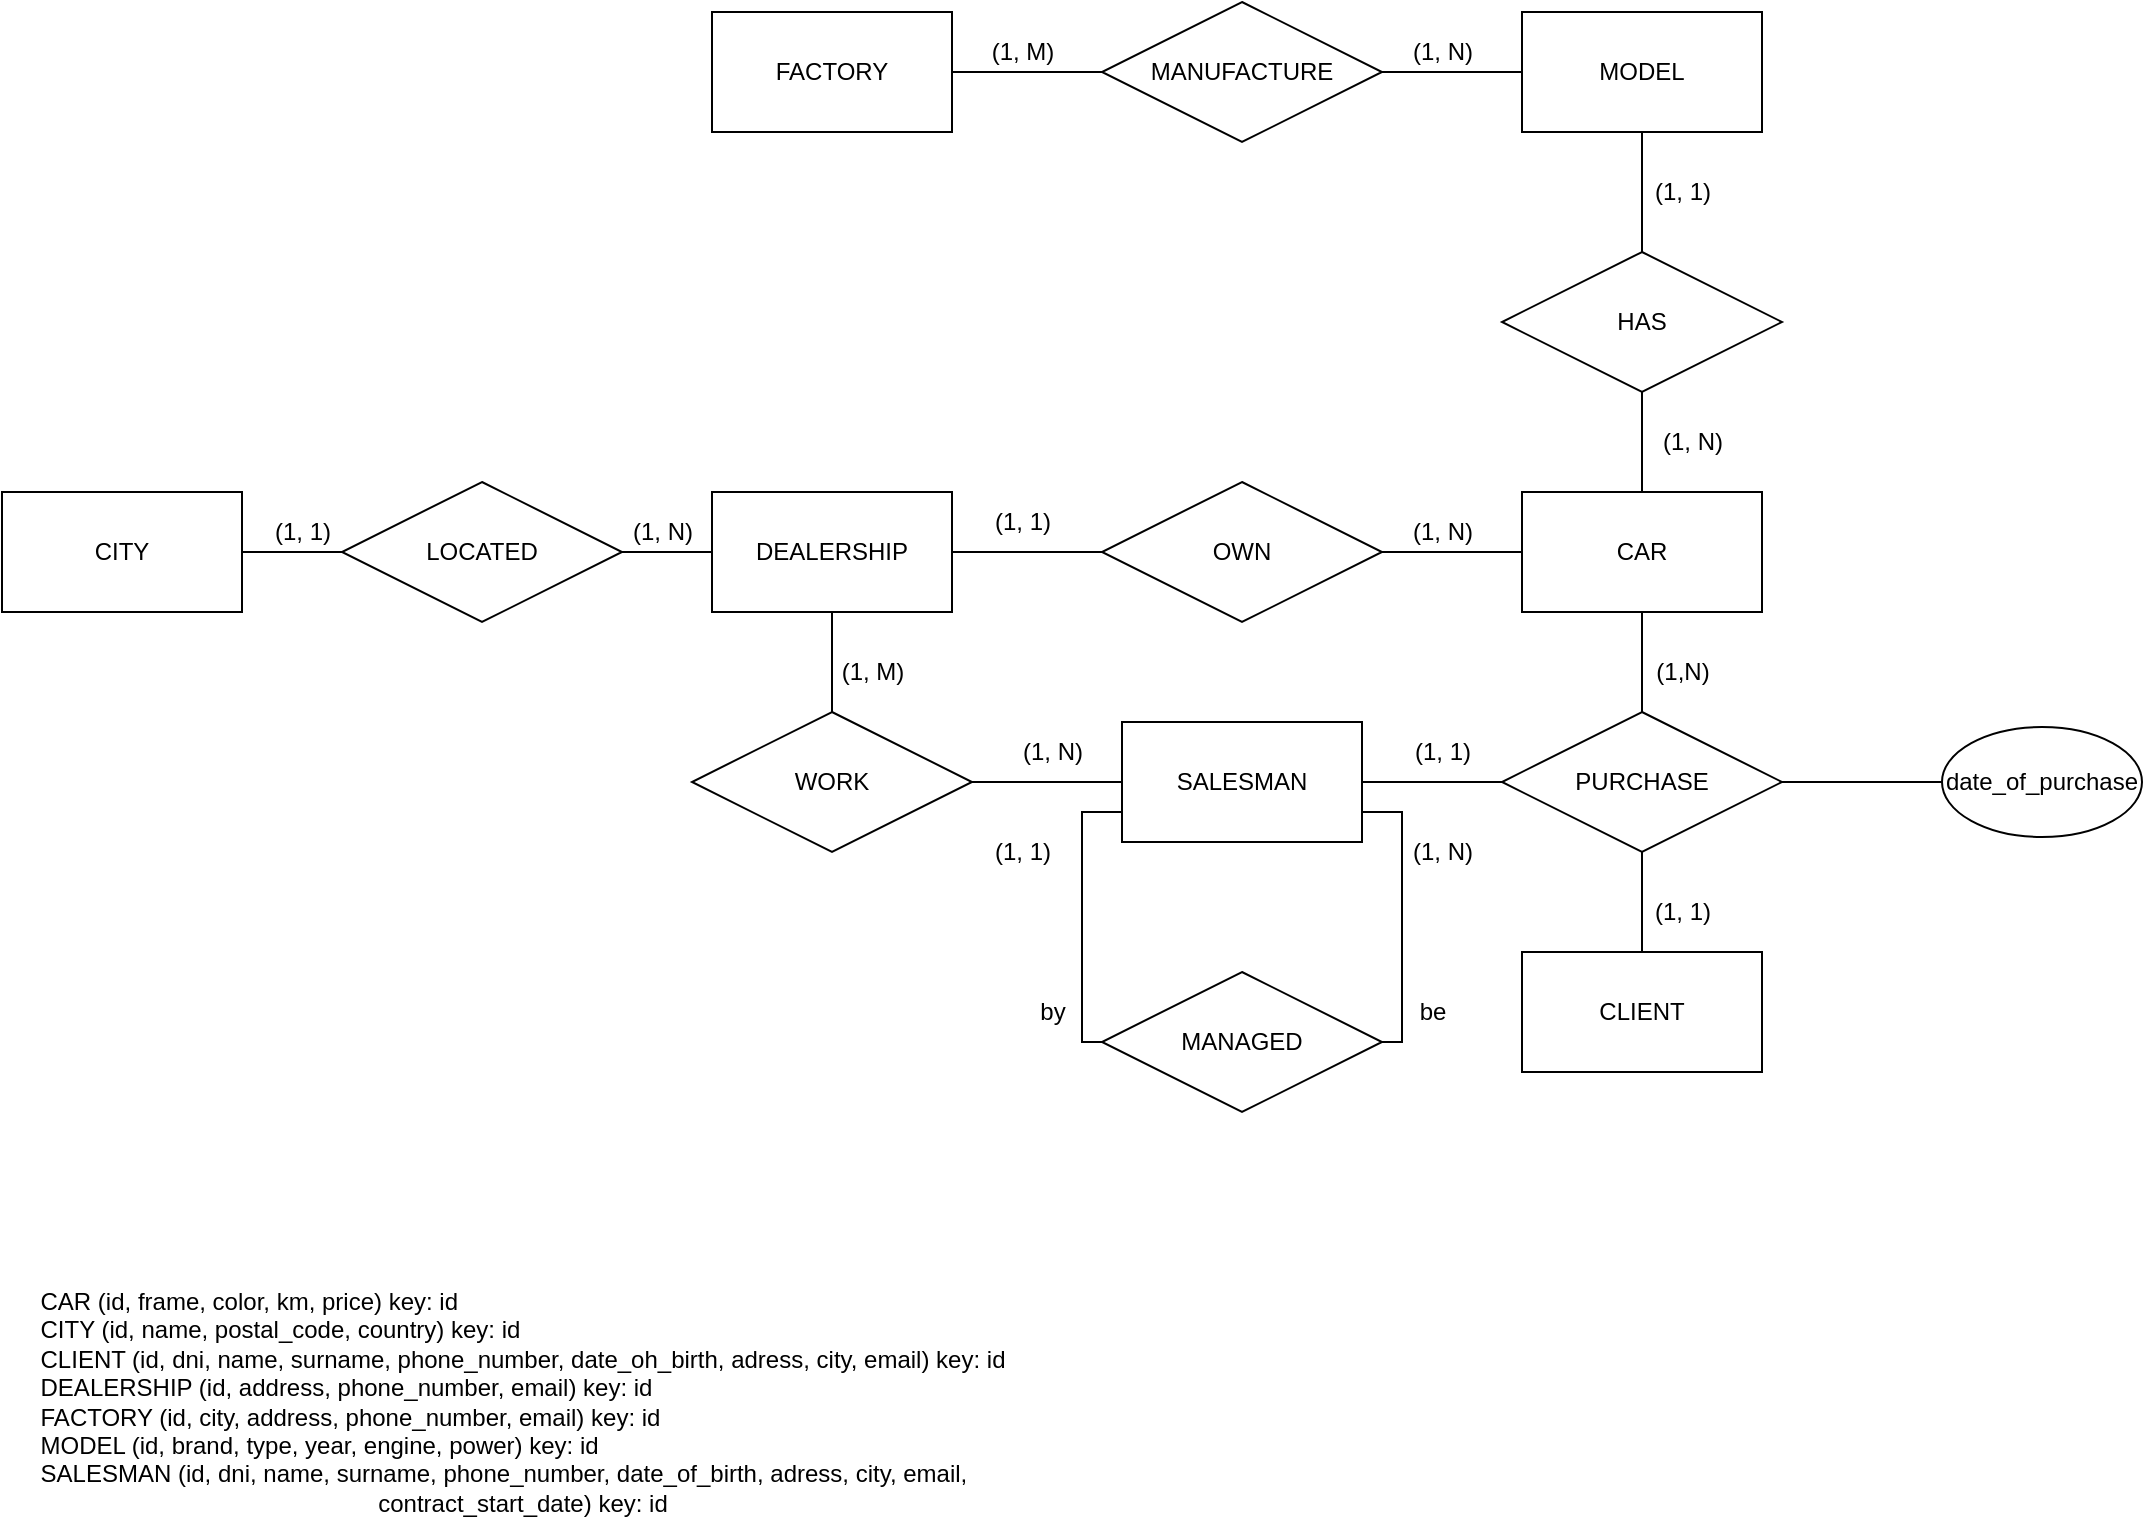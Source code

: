 <mxfile version="20.6.0" type="google"><diagram id="G_J_mvDWH4-E7bLSPWyH" name="Página-1"><mxGraphModel grid="1" page="1" gridSize="10" guides="1" tooltips="1" connect="1" arrows="1" fold="1" pageScale="1" pageWidth="827" pageHeight="1169" math="0" shadow="0"><root><mxCell id="0"/><mxCell id="1" parent="0"/><mxCell id="7lAnNetaSjQ9VGc9gMRk-36" style="edgeStyle=orthogonalEdgeStyle;rounded=0;orthogonalLoop=1;jettySize=auto;html=1;exitX=1;exitY=0.5;exitDx=0;exitDy=0;entryX=0;entryY=0.5;entryDx=0;entryDy=0;endArrow=none;endFill=0;" edge="1" parent="1" source="7lAnNetaSjQ9VGc9gMRk-1" target="7lAnNetaSjQ9VGc9gMRk-19"><mxGeometry relative="1" as="geometry"/></mxCell><mxCell id="7lAnNetaSjQ9VGc9gMRk-37" style="edgeStyle=orthogonalEdgeStyle;rounded=0;orthogonalLoop=1;jettySize=auto;html=1;exitX=0;exitY=0.75;exitDx=0;exitDy=0;entryX=0;entryY=0.5;entryDx=0;entryDy=0;endArrow=none;endFill=0;" edge="1" parent="1" source="7lAnNetaSjQ9VGc9gMRk-1" target="7lAnNetaSjQ9VGc9gMRk-32"><mxGeometry relative="1" as="geometry"/></mxCell><mxCell id="7lAnNetaSjQ9VGc9gMRk-38" style="edgeStyle=orthogonalEdgeStyle;rounded=0;orthogonalLoop=1;jettySize=auto;html=1;exitX=1;exitY=0.75;exitDx=0;exitDy=0;entryX=1;entryY=0.5;entryDx=0;entryDy=0;endArrow=none;endFill=0;" edge="1" parent="1" source="7lAnNetaSjQ9VGc9gMRk-1" target="7lAnNetaSjQ9VGc9gMRk-32"><mxGeometry relative="1" as="geometry"><Array as="points"><mxPoint x="750" y="390"/><mxPoint x="750" y="505"/></Array></mxGeometry></mxCell><mxCell id="7lAnNetaSjQ9VGc9gMRk-1" value="SALESMAN" style="rounded=0;whiteSpace=wrap;html=1;" vertex="1" parent="1"><mxGeometry x="610" y="345" width="120" height="60" as="geometry"/></mxCell><mxCell id="7lAnNetaSjQ9VGc9gMRk-43" style="edgeStyle=orthogonalEdgeStyle;rounded=0;orthogonalLoop=1;jettySize=auto;html=1;exitX=0.5;exitY=0;exitDx=0;exitDy=0;entryX=0.5;entryY=1;entryDx=0;entryDy=0;endArrow=none;endFill=0;" edge="1" parent="1" source="7lAnNetaSjQ9VGc9gMRk-2" target="7lAnNetaSjQ9VGc9gMRk-42"><mxGeometry relative="1" as="geometry"/></mxCell><mxCell id="7lAnNetaSjQ9VGc9gMRk-2" value="CAR" style="rounded=0;whiteSpace=wrap;html=1;" vertex="1" parent="1"><mxGeometry x="810" y="230" width="120" height="60" as="geometry"/></mxCell><mxCell id="7lAnNetaSjQ9VGc9gMRk-20" style="edgeStyle=orthogonalEdgeStyle;rounded=0;orthogonalLoop=1;jettySize=auto;html=1;exitX=0.5;exitY=0;exitDx=0;exitDy=0;entryX=0.5;entryY=1;entryDx=0;entryDy=0;endArrow=none;endFill=0;" edge="1" parent="1" source="7lAnNetaSjQ9VGc9gMRk-3" target="7lAnNetaSjQ9VGc9gMRk-19"><mxGeometry relative="1" as="geometry"/></mxCell><mxCell id="7lAnNetaSjQ9VGc9gMRk-3" value="CLIENT" style="rounded=0;whiteSpace=wrap;html=1;" vertex="1" parent="1"><mxGeometry x="810" y="460" width="120" height="60" as="geometry"/></mxCell><mxCell id="7lAnNetaSjQ9VGc9gMRk-14" style="edgeStyle=orthogonalEdgeStyle;rounded=0;orthogonalLoop=1;jettySize=auto;html=1;exitX=1;exitY=0.5;exitDx=0;exitDy=0;entryX=0;entryY=0.5;entryDx=0;entryDy=0;endArrow=none;endFill=0;" edge="1" parent="1" source="7lAnNetaSjQ9VGc9gMRk-4" target="7lAnNetaSjQ9VGc9gMRk-13"><mxGeometry relative="1" as="geometry"/></mxCell><mxCell id="7lAnNetaSjQ9VGc9gMRk-4" value="CITY" style="rounded=0;whiteSpace=wrap;html=1;" vertex="1" parent="1"><mxGeometry x="50" y="230" width="120" height="60" as="geometry"/></mxCell><mxCell id="7lAnNetaSjQ9VGc9gMRk-5" value="FACTORY" style="rounded=0;whiteSpace=wrap;html=1;" vertex="1" parent="1"><mxGeometry x="405" y="-10" width="120" height="60" as="geometry"/></mxCell><mxCell id="7lAnNetaSjQ9VGc9gMRk-10" style="edgeStyle=orthogonalEdgeStyle;rounded=0;orthogonalLoop=1;jettySize=auto;html=1;exitX=0.5;exitY=1;exitDx=0;exitDy=0;entryX=0.5;entryY=0;entryDx=0;entryDy=0;endArrow=none;endFill=0;" edge="1" parent="1" source="7lAnNetaSjQ9VGc9gMRk-6" target="7lAnNetaSjQ9VGc9gMRk-8"><mxGeometry relative="1" as="geometry"/></mxCell><mxCell id="7lAnNetaSjQ9VGc9gMRk-27" style="edgeStyle=orthogonalEdgeStyle;rounded=0;orthogonalLoop=1;jettySize=auto;html=1;exitX=1;exitY=0.5;exitDx=0;exitDy=0;entryX=0;entryY=0.5;entryDx=0;entryDy=0;endArrow=none;endFill=0;" edge="1" parent="1" source="7lAnNetaSjQ9VGc9gMRk-6" target="7lAnNetaSjQ9VGc9gMRk-23"><mxGeometry relative="1" as="geometry"/></mxCell><mxCell id="7lAnNetaSjQ9VGc9gMRk-6" value="DEALERSHIP" style="rounded=0;whiteSpace=wrap;html=1;" vertex="1" parent="1"><mxGeometry x="405" y="230" width="120" height="60" as="geometry"/></mxCell><mxCell id="7lAnNetaSjQ9VGc9gMRk-35" style="edgeStyle=orthogonalEdgeStyle;rounded=0;orthogonalLoop=1;jettySize=auto;html=1;exitX=1;exitY=0.5;exitDx=0;exitDy=0;entryX=0;entryY=0.5;entryDx=0;entryDy=0;endArrow=none;endFill=0;" edge="1" parent="1" source="7lAnNetaSjQ9VGc9gMRk-8" target="7lAnNetaSjQ9VGc9gMRk-1"><mxGeometry relative="1" as="geometry"/></mxCell><mxCell id="7lAnNetaSjQ9VGc9gMRk-8" value="WORK" style="rhombus;whiteSpace=wrap;html=1;" vertex="1" parent="1"><mxGeometry x="395" y="340" width="140" height="70" as="geometry"/></mxCell><mxCell id="7lAnNetaSjQ9VGc9gMRk-15" style="edgeStyle=orthogonalEdgeStyle;rounded=0;orthogonalLoop=1;jettySize=auto;html=1;exitX=1;exitY=0.5;exitDx=0;exitDy=0;entryX=0;entryY=0.5;entryDx=0;entryDy=0;endArrow=none;endFill=0;" edge="1" parent="1" source="7lAnNetaSjQ9VGc9gMRk-13" target="7lAnNetaSjQ9VGc9gMRk-6"><mxGeometry relative="1" as="geometry"/></mxCell><mxCell id="7lAnNetaSjQ9VGc9gMRk-13" value="LOCATED" style="rhombus;whiteSpace=wrap;html=1;" vertex="1" parent="1"><mxGeometry x="220" y="225" width="140" height="70" as="geometry"/></mxCell><mxCell id="7lAnNetaSjQ9VGc9gMRk-21" style="edgeStyle=orthogonalEdgeStyle;rounded=0;orthogonalLoop=1;jettySize=auto;html=1;exitX=0.5;exitY=0;exitDx=0;exitDy=0;entryX=0.5;entryY=1;entryDx=0;entryDy=0;endArrow=none;endFill=0;" edge="1" parent="1" source="7lAnNetaSjQ9VGc9gMRk-19" target="7lAnNetaSjQ9VGc9gMRk-2"><mxGeometry relative="1" as="geometry"/></mxCell><mxCell id="7lAnNetaSjQ9VGc9gMRk-19" value="PURCHASE" style="rhombus;whiteSpace=wrap;html=1;" vertex="1" parent="1"><mxGeometry x="800" y="340" width="140" height="70" as="geometry"/></mxCell><mxCell id="7lAnNetaSjQ9VGc9gMRk-28" style="edgeStyle=orthogonalEdgeStyle;rounded=0;orthogonalLoop=1;jettySize=auto;html=1;exitX=1;exitY=0.5;exitDx=0;exitDy=0;entryX=0;entryY=0.5;entryDx=0;entryDy=0;endArrow=none;endFill=0;" edge="1" parent="1" source="7lAnNetaSjQ9VGc9gMRk-23" target="7lAnNetaSjQ9VGc9gMRk-2"><mxGeometry relative="1" as="geometry"/></mxCell><mxCell id="7lAnNetaSjQ9VGc9gMRk-23" value="OWN" style="rhombus;whiteSpace=wrap;html=1;" vertex="1" parent="1"><mxGeometry x="600" y="225" width="140" height="70" as="geometry"/></mxCell><mxCell id="7lAnNetaSjQ9VGc9gMRk-31" style="edgeStyle=orthogonalEdgeStyle;rounded=0;orthogonalLoop=1;jettySize=auto;html=1;exitX=0;exitY=0.5;exitDx=0;exitDy=0;entryX=1;entryY=0.5;entryDx=0;entryDy=0;endArrow=none;endFill=0;" edge="1" parent="1" source="7lAnNetaSjQ9VGc9gMRk-29" target="7lAnNetaSjQ9VGc9gMRk-5"><mxGeometry relative="1" as="geometry"/></mxCell><mxCell id="7lAnNetaSjQ9VGc9gMRk-41" style="edgeStyle=orthogonalEdgeStyle;rounded=0;orthogonalLoop=1;jettySize=auto;html=1;exitX=1;exitY=0.5;exitDx=0;exitDy=0;entryX=0;entryY=0.5;entryDx=0;entryDy=0;endArrow=none;endFill=0;" edge="1" parent="1" source="7lAnNetaSjQ9VGc9gMRk-29" target="7lAnNetaSjQ9VGc9gMRk-40"><mxGeometry relative="1" as="geometry"/></mxCell><mxCell id="7lAnNetaSjQ9VGc9gMRk-29" value="MANUFACTURE" style="rhombus;whiteSpace=wrap;html=1;" vertex="1" parent="1"><mxGeometry x="600" y="-15" width="140" height="70" as="geometry"/></mxCell><mxCell id="7lAnNetaSjQ9VGc9gMRk-32" value="MANAGED" style="rhombus;whiteSpace=wrap;html=1;" vertex="1" parent="1"><mxGeometry x="600" y="470" width="140" height="70" as="geometry"/></mxCell><mxCell id="7lAnNetaSjQ9VGc9gMRk-40" value="MODEL" style="rounded=0;whiteSpace=wrap;html=1;" vertex="1" parent="1"><mxGeometry x="810" y="-10" width="120" height="60" as="geometry"/></mxCell><mxCell id="7lAnNetaSjQ9VGc9gMRk-44" style="edgeStyle=orthogonalEdgeStyle;rounded=0;orthogonalLoop=1;jettySize=auto;html=1;exitX=0.5;exitY=0;exitDx=0;exitDy=0;entryX=0.5;entryY=1;entryDx=0;entryDy=0;endArrow=none;endFill=0;" edge="1" parent="1" source="7lAnNetaSjQ9VGc9gMRk-42" target="7lAnNetaSjQ9VGc9gMRk-40"><mxGeometry relative="1" as="geometry"/></mxCell><mxCell id="7lAnNetaSjQ9VGc9gMRk-42" value="HAS" style="rhombus;whiteSpace=wrap;html=1;" vertex="1" parent="1"><mxGeometry x="800" y="110" width="140" height="70" as="geometry"/></mxCell><mxCell id="7lAnNetaSjQ9VGc9gMRk-45" value="(1, N)" style="text;html=1;align=center;verticalAlign=middle;resizable=0;points=[];autosize=1;strokeColor=none;fillColor=none;" vertex="1" parent="1"><mxGeometry x="745" y="-5" width="50" height="30" as="geometry"/></mxCell><mxCell id="7lAnNetaSjQ9VGc9gMRk-46" value="(1, M)" style="text;html=1;align=center;verticalAlign=middle;resizable=0;points=[];autosize=1;strokeColor=none;fillColor=none;" vertex="1" parent="1"><mxGeometry x="535" y="-5" width="50" height="30" as="geometry"/></mxCell><mxCell id="7lAnNetaSjQ9VGc9gMRk-47" value="(1, N)" style="text;html=1;align=center;verticalAlign=middle;resizable=0;points=[];autosize=1;strokeColor=none;fillColor=none;" vertex="1" parent="1"><mxGeometry x="870" y="190" width="50" height="30" as="geometry"/></mxCell><mxCell id="7lAnNetaSjQ9VGc9gMRk-48" value="(1, 1)" style="text;html=1;align=center;verticalAlign=middle;resizable=0;points=[];autosize=1;strokeColor=none;fillColor=none;" vertex="1" parent="1"><mxGeometry x="865" y="65" width="50" height="30" as="geometry"/></mxCell><mxCell id="7lAnNetaSjQ9VGc9gMRk-49" value="(1,N)" style="text;html=1;align=center;verticalAlign=middle;resizable=0;points=[];autosize=1;strokeColor=none;fillColor=none;" vertex="1" parent="1"><mxGeometry x="865" y="305" width="50" height="30" as="geometry"/></mxCell><mxCell id="7lAnNetaSjQ9VGc9gMRk-50" value="(1, 1)" style="text;html=1;align=center;verticalAlign=middle;resizable=0;points=[];autosize=1;strokeColor=none;fillColor=none;" vertex="1" parent="1"><mxGeometry x="865" y="425" width="50" height="30" as="geometry"/></mxCell><mxCell id="7lAnNetaSjQ9VGc9gMRk-51" value="(1, 1)" style="text;html=1;align=center;verticalAlign=middle;resizable=0;points=[];autosize=1;strokeColor=none;fillColor=none;" vertex="1" parent="1"><mxGeometry x="745" y="345" width="50" height="30" as="geometry"/></mxCell><mxCell id="7lAnNetaSjQ9VGc9gMRk-52" value="(1, 1)" style="text;html=1;align=center;verticalAlign=middle;resizable=0;points=[];autosize=1;strokeColor=none;fillColor=none;" vertex="1" parent="1"><mxGeometry x="535" y="230" width="50" height="30" as="geometry"/></mxCell><mxCell id="7lAnNetaSjQ9VGc9gMRk-53" value="(1, N)" style="text;html=1;align=center;verticalAlign=middle;resizable=0;points=[];autosize=1;strokeColor=none;fillColor=none;" vertex="1" parent="1"><mxGeometry x="745" y="235" width="50" height="30" as="geometry"/></mxCell><mxCell id="7lAnNetaSjQ9VGc9gMRk-54" value="(1, 1)" style="text;html=1;align=center;verticalAlign=middle;resizable=0;points=[];autosize=1;strokeColor=none;fillColor=none;" vertex="1" parent="1"><mxGeometry x="175" y="235" width="50" height="30" as="geometry"/></mxCell><mxCell id="7lAnNetaSjQ9VGc9gMRk-55" value="(1, N)" style="text;html=1;align=center;verticalAlign=middle;resizable=0;points=[];autosize=1;strokeColor=none;fillColor=none;" vertex="1" parent="1"><mxGeometry x="355" y="235" width="50" height="30" as="geometry"/></mxCell><mxCell id="7lAnNetaSjQ9VGc9gMRk-56" value="(1, N)" style="text;html=1;align=center;verticalAlign=middle;resizable=0;points=[];autosize=1;strokeColor=none;fillColor=none;" vertex="1" parent="1"><mxGeometry x="550" y="345" width="50" height="30" as="geometry"/></mxCell><mxCell id="7lAnNetaSjQ9VGc9gMRk-57" value="(1, M)" style="text;html=1;align=center;verticalAlign=middle;resizable=0;points=[];autosize=1;strokeColor=none;fillColor=none;" vertex="1" parent="1"><mxGeometry x="460" y="305" width="50" height="30" as="geometry"/></mxCell><mxCell id="7lAnNetaSjQ9VGc9gMRk-58" value="(1, 1)" style="text;html=1;align=center;verticalAlign=middle;resizable=0;points=[];autosize=1;strokeColor=none;fillColor=none;" vertex="1" parent="1"><mxGeometry x="535" y="395" width="50" height="30" as="geometry"/></mxCell><mxCell id="7lAnNetaSjQ9VGc9gMRk-59" value="(1, N)" style="text;html=1;align=center;verticalAlign=middle;resizable=0;points=[];autosize=1;strokeColor=none;fillColor=none;" vertex="1" parent="1"><mxGeometry x="745" y="395" width="50" height="30" as="geometry"/></mxCell><mxCell id="7lAnNetaSjQ9VGc9gMRk-60" value="by" style="text;html=1;align=center;verticalAlign=middle;resizable=0;points=[];autosize=1;strokeColor=none;fillColor=none;" vertex="1" parent="1"><mxGeometry x="555" y="475" width="40" height="30" as="geometry"/></mxCell><mxCell id="7lAnNetaSjQ9VGc9gMRk-61" value="be" style="text;html=1;align=center;verticalAlign=middle;resizable=0;points=[];autosize=1;strokeColor=none;fillColor=none;" vertex="1" parent="1"><mxGeometry x="745" y="475" width="40" height="30" as="geometry"/></mxCell><mxCell id="tS_nX9ZY2BtiwGrJUKKJ-1" value="&lt;div style=&quot;text-align: left;&quot;&gt;&lt;span style=&quot;background-color: initial;&quot;&gt;CAR (id,&amp;nbsp;&lt;/span&gt;&lt;span style=&quot;background-color: initial;&quot;&gt;frame&lt;/span&gt;&lt;span style=&quot;background-color: initial;&quot;&gt;, color, km, price) key: id&lt;/span&gt;&lt;span style=&quot;background-color: initial;&quot;&gt;&lt;/span&gt;&lt;/div&gt;&lt;div style=&quot;text-align: left;&quot;&gt;&lt;span style=&quot;background-color: initial;&quot;&gt;CITY (id,&amp;nbsp;&lt;/span&gt;&lt;span style=&quot;background-color: initial;&quot;&gt;name&lt;/span&gt;&lt;span style=&quot;background-color: initial;&quot;&gt;, postal_code, country) key: id&lt;/span&gt;&lt;span style=&quot;background-color: initial;&quot;&gt;&lt;/span&gt;&lt;/div&gt;&lt;div style=&quot;text-align: left;&quot;&gt;&lt;span style=&quot;background-color: initial;&quot;&gt;CLIENT (id,&amp;nbsp;&lt;/span&gt;&lt;span style=&quot;background-color: initial;&quot;&gt;dni&lt;/span&gt;&lt;span style=&quot;background-color: initial;&quot;&gt;, name, surname, phone_number, date_oh_birth, adress, city, email) key: id&lt;/span&gt;&lt;/div&gt;&lt;div style=&quot;text-align: left;&quot;&gt;&lt;span style=&quot;background-color: initial;&quot;&gt;DEALERSHIP (id&lt;/span&gt;&lt;span style=&quot;background-color: initial;&quot;&gt;, address, phone_number, email) key: id&lt;/span&gt;&lt;span style=&quot;background-color: initial;&quot;&gt;&lt;/span&gt;&lt;/div&gt;&lt;div style=&quot;text-align: left;&quot;&gt;&lt;span style=&quot;background-color: initial;&quot;&gt;FACTORY (id&lt;/span&gt;&lt;span style=&quot;background-color: initial;&quot;&gt;, city, address, phone_number, email) key: id&lt;/span&gt;&lt;span style=&quot;background-color: initial;&quot;&gt;&lt;/span&gt;&lt;/div&gt;&lt;div style=&quot;text-align: left;&quot;&gt;&lt;span style=&quot;background-color: initial;&quot;&gt;MODEL (id&lt;/span&gt;&lt;span style=&quot;background-color: initial;&quot;&gt;, brand, type, year, engine, power) key: id&lt;/span&gt;&lt;span style=&quot;background-color: initial;&quot;&gt;&lt;/span&gt;&lt;/div&gt;&lt;div style=&quot;text-align: left;&quot;&gt;&lt;span style=&quot;background-color: initial;&quot;&gt;SALESMAN (id,&amp;nbsp;&lt;/span&gt;&lt;span style=&quot;background-color: initial;&quot;&gt;dni&lt;/span&gt;&lt;span style=&quot;background-color: initial;&quot;&gt;, name, surname, phone_number, date_of_birth, adress, city, email,&amp;nbsp;&lt;/span&gt;&lt;/div&gt;&lt;span style=&quot;text-align: left;&quot;&gt;contract_start_date&lt;/span&gt;&lt;span style=&quot;background-color: initial; text-align: left;&quot;&gt;) key: id&lt;/span&gt;" style="text;html=1;align=center;verticalAlign=middle;resizable=0;points=[];autosize=1;strokeColor=none;fillColor=none;" vertex="1" parent="1"><mxGeometry x="55" y="620" width="510" height="130" as="geometry"/></mxCell><mxCell id="8Al3-Cg8xsV_5hMRMKKO-2" style="edgeStyle=orthogonalEdgeStyle;rounded=0;orthogonalLoop=1;jettySize=auto;html=1;exitX=0;exitY=0.5;exitDx=0;exitDy=0;entryX=1;entryY=0.5;entryDx=0;entryDy=0;endArrow=none;endFill=0;" edge="1" parent="1" source="8Al3-Cg8xsV_5hMRMKKO-1" target="7lAnNetaSjQ9VGc9gMRk-19"><mxGeometry relative="1" as="geometry"/></mxCell><mxCell id="8Al3-Cg8xsV_5hMRMKKO-1" value="date_of_purchase" style="ellipse;whiteSpace=wrap;html=1;" vertex="1" parent="1"><mxGeometry x="1020" y="347.5" width="100" height="55" as="geometry"/></mxCell></root></mxGraphModel></diagram></mxfile>